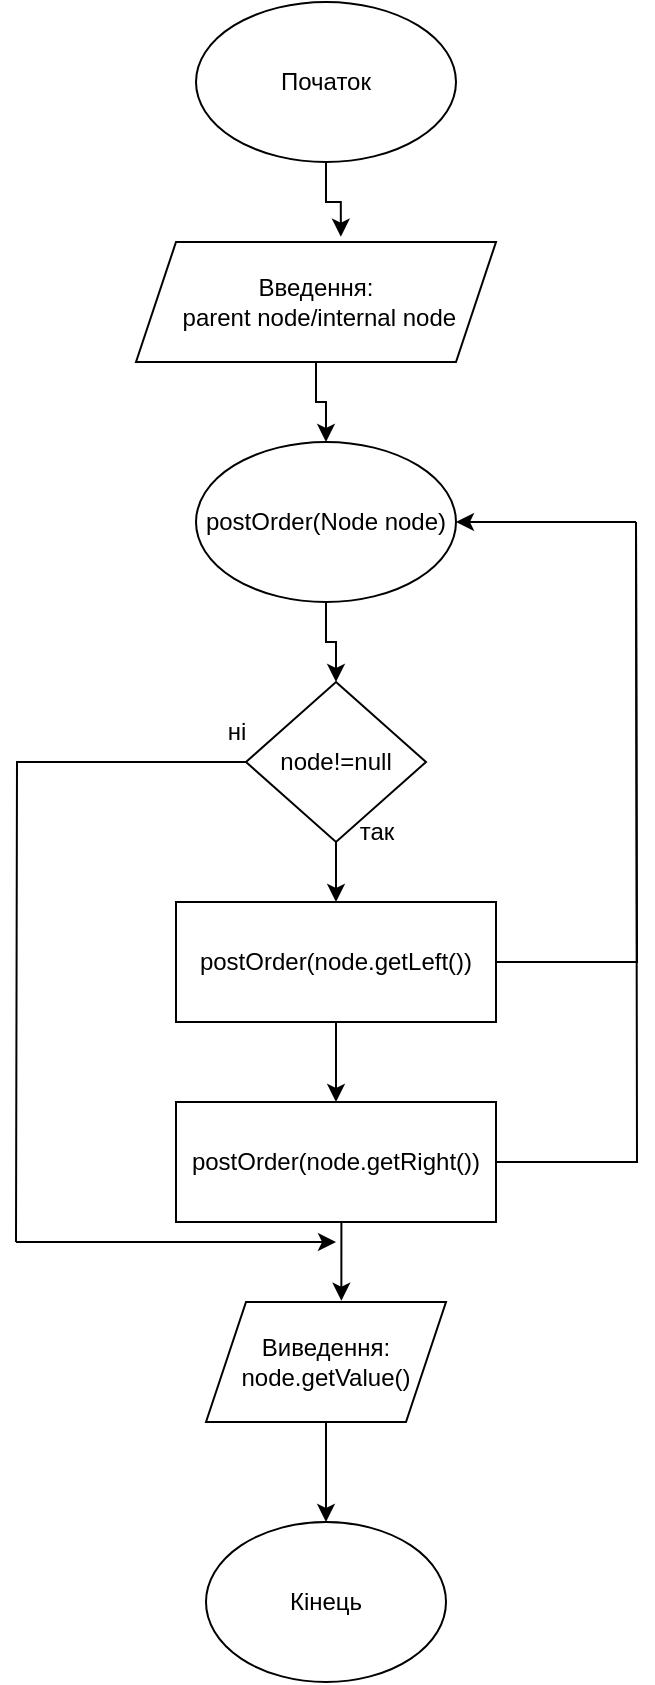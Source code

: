 <mxfile version="22.1.11" type="device">
  <diagram id="WWKobYZtgiUawM5-BSAP" name="Сторінка-1">
    <mxGraphModel dx="1900" dy="807" grid="1" gridSize="10" guides="1" tooltips="1" connect="1" arrows="1" fold="1" page="0" pageScale="1" pageWidth="827" pageHeight="1169" background="none" math="0" shadow="0">
      <root>
        <mxCell id="0" />
        <mxCell id="1" parent="0" />
        <mxCell id="VNvHuFi4SlJEL6buC3LD-1" value="Початок" style="ellipse;whiteSpace=wrap;html=1;" vertex="1" parent="1">
          <mxGeometry x="70" y="130" width="130" height="80" as="geometry" />
        </mxCell>
        <mxCell id="VNvHuFi4SlJEL6buC3LD-10" style="edgeStyle=orthogonalEdgeStyle;rounded=0;orthogonalLoop=1;jettySize=auto;html=1;entryX=0.5;entryY=0;entryDx=0;entryDy=0;" edge="1" parent="1" source="VNvHuFi4SlJEL6buC3LD-2" target="VNvHuFi4SlJEL6buC3LD-4">
          <mxGeometry relative="1" as="geometry" />
        </mxCell>
        <mxCell id="VNvHuFi4SlJEL6buC3LD-2" value="Введення:&lt;br&gt;&amp;nbsp;parent node/internal node" style="shape=parallelogram;perimeter=parallelogramPerimeter;whiteSpace=wrap;html=1;fixedSize=1;" vertex="1" parent="1">
          <mxGeometry x="40" y="250" width="180" height="60" as="geometry" />
        </mxCell>
        <mxCell id="VNvHuFi4SlJEL6buC3LD-13" style="edgeStyle=orthogonalEdgeStyle;rounded=0;orthogonalLoop=1;jettySize=auto;html=1;entryX=0.5;entryY=0;entryDx=0;entryDy=0;" edge="1" parent="1" source="VNvHuFi4SlJEL6buC3LD-3" target="VNvHuFi4SlJEL6buC3LD-5">
          <mxGeometry relative="1" as="geometry" />
        </mxCell>
        <mxCell id="VNvHuFi4SlJEL6buC3LD-16" style="edgeStyle=orthogonalEdgeStyle;rounded=0;orthogonalLoop=1;jettySize=auto;html=1;endArrow=none;endFill=0;" edge="1" parent="1" source="VNvHuFi4SlJEL6buC3LD-3">
          <mxGeometry relative="1" as="geometry">
            <mxPoint x="-20" y="750" as="targetPoint" />
          </mxGeometry>
        </mxCell>
        <mxCell id="VNvHuFi4SlJEL6buC3LD-3" value="node!=null" style="rhombus;whiteSpace=wrap;html=1;" vertex="1" parent="1">
          <mxGeometry x="95" y="470" width="90" height="80" as="geometry" />
        </mxCell>
        <mxCell id="VNvHuFi4SlJEL6buC3LD-11" style="edgeStyle=orthogonalEdgeStyle;rounded=0;orthogonalLoop=1;jettySize=auto;html=1;entryX=0.5;entryY=0;entryDx=0;entryDy=0;" edge="1" parent="1" source="VNvHuFi4SlJEL6buC3LD-4" target="VNvHuFi4SlJEL6buC3LD-3">
          <mxGeometry relative="1" as="geometry" />
        </mxCell>
        <mxCell id="VNvHuFi4SlJEL6buC3LD-4" value="postOrder(Node node)" style="ellipse;whiteSpace=wrap;html=1;" vertex="1" parent="1">
          <mxGeometry x="70" y="350" width="130" height="80" as="geometry" />
        </mxCell>
        <mxCell id="VNvHuFi4SlJEL6buC3LD-14" style="edgeStyle=orthogonalEdgeStyle;rounded=0;orthogonalLoop=1;jettySize=auto;html=1;entryX=0.5;entryY=0;entryDx=0;entryDy=0;" edge="1" parent="1" source="VNvHuFi4SlJEL6buC3LD-5" target="VNvHuFi4SlJEL6buC3LD-6">
          <mxGeometry relative="1" as="geometry" />
        </mxCell>
        <mxCell id="VNvHuFi4SlJEL6buC3LD-18" style="edgeStyle=orthogonalEdgeStyle;rounded=0;orthogonalLoop=1;jettySize=auto;html=1;endArrow=none;endFill=0;" edge="1" parent="1" source="VNvHuFi4SlJEL6buC3LD-5">
          <mxGeometry relative="1" as="geometry">
            <mxPoint x="290" y="390" as="targetPoint" />
          </mxGeometry>
        </mxCell>
        <mxCell id="VNvHuFi4SlJEL6buC3LD-5" value="postOrder(node.getLeft())" style="rounded=0;whiteSpace=wrap;html=1;" vertex="1" parent="1">
          <mxGeometry x="60" y="580" width="160" height="60" as="geometry" />
        </mxCell>
        <mxCell id="VNvHuFi4SlJEL6buC3LD-19" style="edgeStyle=orthogonalEdgeStyle;rounded=0;orthogonalLoop=1;jettySize=auto;html=1;endArrow=none;endFill=0;" edge="1" parent="1" source="VNvHuFi4SlJEL6buC3LD-6">
          <mxGeometry relative="1" as="geometry">
            <mxPoint x="290" y="390" as="targetPoint" />
          </mxGeometry>
        </mxCell>
        <mxCell id="VNvHuFi4SlJEL6buC3LD-6" value="postOrder(node.getRight())" style="rounded=0;whiteSpace=wrap;html=1;" vertex="1" parent="1">
          <mxGeometry x="60" y="680" width="160" height="60" as="geometry" />
        </mxCell>
        <mxCell id="VNvHuFi4SlJEL6buC3LD-21" style="edgeStyle=orthogonalEdgeStyle;rounded=0;orthogonalLoop=1;jettySize=auto;html=1;entryX=0.5;entryY=0;entryDx=0;entryDy=0;" edge="1" parent="1" source="VNvHuFi4SlJEL6buC3LD-7" target="VNvHuFi4SlJEL6buC3LD-8">
          <mxGeometry relative="1" as="geometry" />
        </mxCell>
        <mxCell id="VNvHuFi4SlJEL6buC3LD-7" value="Виведення:&lt;br&gt;node.getValue()" style="shape=parallelogram;perimeter=parallelogramPerimeter;whiteSpace=wrap;html=1;fixedSize=1;" vertex="1" parent="1">
          <mxGeometry x="75" y="780" width="120" height="60" as="geometry" />
        </mxCell>
        <mxCell id="VNvHuFi4SlJEL6buC3LD-8" value="Кінець" style="ellipse;whiteSpace=wrap;html=1;" vertex="1" parent="1">
          <mxGeometry x="75" y="890" width="120" height="80" as="geometry" />
        </mxCell>
        <mxCell id="VNvHuFi4SlJEL6buC3LD-9" style="edgeStyle=orthogonalEdgeStyle;rounded=0;orthogonalLoop=1;jettySize=auto;html=1;entryX=0.569;entryY=-0.044;entryDx=0;entryDy=0;entryPerimeter=0;" edge="1" parent="1" source="VNvHuFi4SlJEL6buC3LD-1" target="VNvHuFi4SlJEL6buC3LD-2">
          <mxGeometry relative="1" as="geometry" />
        </mxCell>
        <mxCell id="VNvHuFi4SlJEL6buC3LD-15" style="edgeStyle=orthogonalEdgeStyle;rounded=0;orthogonalLoop=1;jettySize=auto;html=1;exitX=0.5;exitY=1;exitDx=0;exitDy=0;entryX=0.564;entryY=-0.011;entryDx=0;entryDy=0;entryPerimeter=0;" edge="1" parent="1" source="VNvHuFi4SlJEL6buC3LD-6" target="VNvHuFi4SlJEL6buC3LD-7">
          <mxGeometry relative="1" as="geometry" />
        </mxCell>
        <mxCell id="VNvHuFi4SlJEL6buC3LD-17" value="" style="edgeStyle=none;orthogonalLoop=1;jettySize=auto;html=1;rounded=0;" edge="1" parent="1">
          <mxGeometry width="100" relative="1" as="geometry">
            <mxPoint x="-20" y="750" as="sourcePoint" />
            <mxPoint x="140" y="750" as="targetPoint" />
            <Array as="points" />
          </mxGeometry>
        </mxCell>
        <mxCell id="VNvHuFi4SlJEL6buC3LD-20" value="" style="endArrow=classic;html=1;rounded=0;entryX=1;entryY=0.5;entryDx=0;entryDy=0;" edge="1" parent="1" target="VNvHuFi4SlJEL6buC3LD-4">
          <mxGeometry width="50" height="50" relative="1" as="geometry">
            <mxPoint x="290" y="390" as="sourcePoint" />
            <mxPoint x="340" y="340" as="targetPoint" />
          </mxGeometry>
        </mxCell>
        <mxCell id="VNvHuFi4SlJEL6buC3LD-22" value="ні" style="text;html=1;align=center;verticalAlign=middle;resizable=0;points=[];autosize=1;strokeColor=none;fillColor=none;" vertex="1" parent="1">
          <mxGeometry x="75" y="480" width="30" height="30" as="geometry" />
        </mxCell>
        <mxCell id="VNvHuFi4SlJEL6buC3LD-23" value="так" style="text;html=1;align=center;verticalAlign=middle;resizable=0;points=[];autosize=1;strokeColor=none;fillColor=none;" vertex="1" parent="1">
          <mxGeometry x="140" y="530" width="40" height="30" as="geometry" />
        </mxCell>
      </root>
    </mxGraphModel>
  </diagram>
</mxfile>

